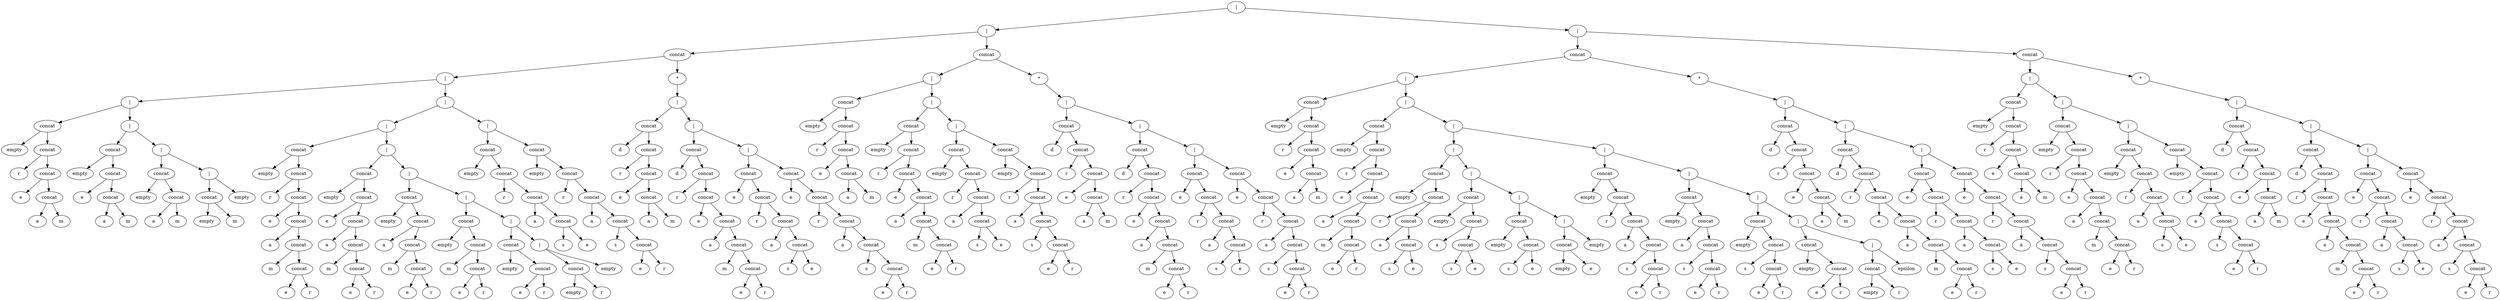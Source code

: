 digraph G {
  mddmldxuiyqvgpmrsvdsdtsjogcqhm [label="|"];
  mddmldxuiyqvgpmrsvdsdtsjogcqhm -> atyyyimfqxroluespitcrrfdrktfzi;
  atyyyimfqxroluespitcrrfdrktfzi [label="|"];
  atyyyimfqxroluespitcrrfdrktfzi -> wisvtonzweejerwvjxryrqodeflvnc;
  wisvtonzweejerwvjxryrqodeflvnc [label="concat"];
  wisvtonzweejerwvjxryrqodeflvnc -> hqfoutqlmgnrpqyfjcbgidzxizmmzj;
  hqfoutqlmgnrpqyfjcbgidzxizmmzj [label="|"];
  hqfoutqlmgnrpqyfjcbgidzxizmmzj -> cihowjwnkpenfcakjioyeoretigofn;
  cihowjwnkpenfcakjioyeoretigofn [label="|"];
  cihowjwnkpenfcakjioyeoretigofn -> uxrqrcwbwbvpvvsehbxkmhqprizvsk;
  uxrqrcwbwbvpvvsehbxkmhqprizvsk [label="concat"];
  uxrqrcwbwbvpvvsehbxkmhqprizvsk -> wmzdengyuobrxbvajdobjknfkafwni;
  wmzdengyuobrxbvajdobjknfkafwni [label="empty"];
  uxrqrcwbwbvpvvsehbxkmhqprizvsk -> zpwqeqvhlwofzvrknadjbrmbpvlxbc;
  zpwqeqvhlwofzvrknadjbrmbpvlxbc [label="concat"];
  zpwqeqvhlwofzvrknadjbrmbpvlxbc -> nvibsgouciekvzjuhpqvdhwgukodbw;
  nvibsgouciekvzjuhpqvdhwgukodbw [label="r"];
  zpwqeqvhlwofzvrknadjbrmbpvlxbc -> wyrkmappuqoefcdxitbzqdexvatdpj;
  wyrkmappuqoefcdxitbzqdexvatdpj [label="concat"];
  wyrkmappuqoefcdxitbzqdexvatdpj -> dvozxihkninuhoqvqlubjhybmmksez;
  dvozxihkninuhoqvqlubjhybmmksez [label="e"];
  wyrkmappuqoefcdxitbzqdexvatdpj -> lfigktksavzoiaoilqpgfnekozzamm;
  lfigktksavzoiaoilqpgfnekozzamm [label="concat"];
  lfigktksavzoiaoilqpgfnekozzamm -> cjvwuybmuobltzeuniqqgdjehovmnx;
  cjvwuybmuobltzeuniqqgdjehovmnx [label="a"];
  lfigktksavzoiaoilqpgfnekozzamm -> bvykbrairejbjqifqrhartypupoxbc;
  bvykbrairejbjqifqrhartypupoxbc [label="m"];
  cihowjwnkpenfcakjioyeoretigofn -> splfttjawcvgvhzbbxcmpuwiaydkvp;
  splfttjawcvgvhzbbxcmpuwiaydkvp [label="|"];
  splfttjawcvgvhzbbxcmpuwiaydkvp -> jzgdqgeiqvwdjtojsgtvxcrwvarztn;
  jzgdqgeiqvwdjtojsgtvxcrwvarztn [label="concat"];
  jzgdqgeiqvwdjtojsgtvxcrwvarztn -> bhrtnyejudzhgsoeyoxprdqihadfet;
  bhrtnyejudzhgsoeyoxprdqihadfet [label="empty"];
  jzgdqgeiqvwdjtojsgtvxcrwvarztn -> paueybhyxjmblshxladghuqayzylvo;
  paueybhyxjmblshxladghuqayzylvo [label="concat"];
  paueybhyxjmblshxladghuqayzylvo -> uglvkrqbhytzlxvrapfvfzjynarrih;
  uglvkrqbhytzlxvrapfvfzjynarrih [label="e"];
  paueybhyxjmblshxladghuqayzylvo -> ibeojxdxhywpolznsnonkvonrvfmwh;
  ibeojxdxhywpolznsnonkvonrvfmwh [label="concat"];
  ibeojxdxhywpolznsnonkvonrvfmwh -> tfmmwghjdydmxduyjutvehhslztzix;
  tfmmwghjdydmxduyjutvehhslztzix [label="a"];
  ibeojxdxhywpolznsnonkvonrvfmwh -> woqfybxvwwmialahworsmjtiuodnqv;
  woqfybxvwwmialahworsmjtiuodnqv [label="m"];
  splfttjawcvgvhzbbxcmpuwiaydkvp -> gzviytkulhqedpzkhptohmjzazksue;
  gzviytkulhqedpzkhptohmjzazksue [label="|"];
  gzviytkulhqedpzkhptohmjzazksue -> fcvouksimidbxrilmfodafhoitrpil;
  fcvouksimidbxrilmfodafhoitrpil [label="concat"];
  fcvouksimidbxrilmfodafhoitrpil -> crpyethbkzcyrylxzmbmxxountjujk;
  crpyethbkzcyrylxzmbmxxountjujk [label="empty"];
  fcvouksimidbxrilmfodafhoitrpil -> lkzohcllsxrxflduvyihnslelnbixj;
  lkzohcllsxrxflduvyihnslelnbixj [label="concat"];
  lkzohcllsxrxflduvyihnslelnbixj -> cbbluskgddilinqeuiprdetcwydoqf;
  cbbluskgddilinqeuiprdetcwydoqf [label="a"];
  lkzohcllsxrxflduvyihnslelnbixj -> agxycxhsaxbixodrfilwuxeynslcfk;
  agxycxhsaxbixodrfilwuxeynslcfk [label="m"];
  gzviytkulhqedpzkhptohmjzazksue -> sswxvpddgrfgqjlkcvedsilzoroxix;
  sswxvpddgrfgqjlkcvedsilzoroxix [label="|"];
  sswxvpddgrfgqjlkcvedsilzoroxix -> fhnvroepbsoheedrrvvwporlyssgyy;
  fhnvroepbsoheedrrvvwporlyssgyy [label="concat"];
  fhnvroepbsoheedrrvvwporlyssgyy -> lbkzzyvgahjuyijatlltuiwukpyvaj;
  lbkzzyvgahjuyijatlltuiwukpyvaj [label="empty"];
  fhnvroepbsoheedrrvvwporlyssgyy -> zrvaulcwdaqawfzmycmeclwbiyjmdj;
  zrvaulcwdaqawfzmycmeclwbiyjmdj [label="m"];
  sswxvpddgrfgqjlkcvedsilzoroxix -> frqscjdeafwfcdhseujwfbrrpuydxf;
  frqscjdeafwfcdhseujwfbrrpuydxf [label="empty"];
  hqfoutqlmgnrpqyfjcbgidzxizmmzj -> khflnkcjttyomwdpoodktgkiglmluu;
  khflnkcjttyomwdpoodktgkiglmluu [label="|"];
  khflnkcjttyomwdpoodktgkiglmluu -> tblssgzsjueidnudzqamyecxabjyri;
  tblssgzsjueidnudzqamyecxabjyri [label="|"];
  tblssgzsjueidnudzqamyecxabjyri -> opqqltgrfbfhggymxskflscuwsdnfv;
  opqqltgrfbfhggymxskflscuwsdnfv [label="concat"];
  opqqltgrfbfhggymxskflscuwsdnfv -> enviiefrgpboyvseuxaiovtvnhtqkw;
  enviiefrgpboyvseuxaiovtvnhtqkw [label="empty"];
  opqqltgrfbfhggymxskflscuwsdnfv -> nheuosgqczxfdaxfvndqflroushcfk;
  nheuosgqczxfdaxfvndqflroushcfk [label="concat"];
  nheuosgqczxfdaxfvndqflroushcfk -> dnmhveqgdnyuytjssjqodaycrjhnlv;
  dnmhveqgdnyuytjssjqodaycrjhnlv [label="r"];
  nheuosgqczxfdaxfvndqflroushcfk -> tlvapovpyubintyivbbpxfngdyjjoy;
  tlvapovpyubintyivbbpxfngdyjjoy [label="concat"];
  tlvapovpyubintyivbbpxfngdyjjoy -> xktpvsbjikfbzsfkjbwylmfnafbbhk;
  xktpvsbjikfbzsfkjbwylmfnafbbhk [label="e"];
  tlvapovpyubintyivbbpxfngdyjjoy -> bjwabwcrjcykensyswheecefktcexq;
  bjwabwcrjcykensyswheecefktcexq [label="concat"];
  bjwabwcrjcykensyswheecefktcexq -> geyrtzwbzjyecpycwvcuknmqtypggp;
  geyrtzwbzjyecpycwvcuknmqtypggp [label="a"];
  bjwabwcrjcykensyswheecefktcexq -> leeygdkkmsvjznfvtzzmadrhujbucf;
  leeygdkkmsvjznfvtzzmadrhujbucf [label="concat"];
  leeygdkkmsvjznfvtzzmadrhujbucf -> yhdovhhvbbwcffpixyqpgxowhszwrb;
  yhdovhhvbbwcffpixyqpgxowhszwrb [label="m"];
  leeygdkkmsvjznfvtzzmadrhujbucf -> uwhxuhctlipxalmzbspnlfvdxozuva;
  uwhxuhctlipxalmzbspnlfvdxozuva [label="concat"];
  uwhxuhctlipxalmzbspnlfvdxozuva -> dpecyzmlufkdzmzprxoojhxsywebtj;
  dpecyzmlufkdzmzprxoojhxsywebtj [label="e"];
  uwhxuhctlipxalmzbspnlfvdxozuva -> lsanjvjbyhhgvxpafllaweezqgahkt;
  lsanjvjbyhhgvxpafllaweezqgahkt [label="r"];
  tblssgzsjueidnudzqamyecxabjyri -> xkfxosvfixkhttjpxpjszwlfomoonv;
  xkfxosvfixkhttjpxpjszwlfomoonv [label="|"];
  xkfxosvfixkhttjpxpjszwlfomoonv -> sqqmfbzxkzfwqxqeqtlauwvnovfiel;
  sqqmfbzxkzfwqxqeqtlauwvnovfiel [label="concat"];
  sqqmfbzxkzfwqxqeqtlauwvnovfiel -> debvhhslqicmynvyziricyesixkckc;
  debvhhslqicmynvyziricyesixkckc [label="empty"];
  sqqmfbzxkzfwqxqeqtlauwvnovfiel -> ofyrpbhabwuhftqcgtovgpgwptnxrj;
  ofyrpbhabwuhftqcgtovgpgwptnxrj [label="concat"];
  ofyrpbhabwuhftqcgtovgpgwptnxrj -> hslxyngfdguhgahugimvuegyjsrxvk;
  hslxyngfdguhgahugimvuegyjsrxvk [label="e"];
  ofyrpbhabwuhftqcgtovgpgwptnxrj -> pieqhatksamkowbsxgwmyxchsjqgsc;
  pieqhatksamkowbsxgwmyxchsjqgsc [label="concat"];
  pieqhatksamkowbsxgwmyxchsjqgsc -> ktggexipkfxtlwrrxrhdvbxctxwlsk;
  ktggexipkfxtlwrrxrhdvbxctxwlsk [label="a"];
  pieqhatksamkowbsxgwmyxchsjqgsc -> ftqtvbwweyqlmmgcuqhqavefqsymef;
  ftqtvbwweyqlmmgcuqhqavefqsymef [label="concat"];
  ftqtvbwweyqlmmgcuqhqavefqsymef -> hsksknyjoeumlwbwzkihlwcctamnin;
  hsksknyjoeumlwbwzkihlwcctamnin [label="m"];
  ftqtvbwweyqlmmgcuqhqavefqsymef -> qhyeyznsfftqxarzomckijvvgyejch;
  qhyeyznsfftqxarzomckijvvgyejch [label="concat"];
  qhyeyznsfftqxarzomckijvvgyejch -> sxnnlelhjjxyhtyljlsojokjlkiglw;
  sxnnlelhjjxyhtyljlsojokjlkiglw [label="e"];
  qhyeyznsfftqxarzomckijvvgyejch -> sxnqynzxttydmomdccbgxfpuiuqbfi;
  sxnqynzxttydmomdccbgxfpuiuqbfi [label="r"];
  xkfxosvfixkhttjpxpjszwlfomoonv -> xheocinpqfowidtdqwhvclxpyjkcpx;
  xheocinpqfowidtdqwhvclxpyjkcpx [label="|"];
  xheocinpqfowidtdqwhvclxpyjkcpx -> lxbjegzvktigzpmogmjkjogejmrwgf;
  lxbjegzvktigzpmogmjkjogejmrwgf [label="concat"];
  lxbjegzvktigzpmogmjkjogejmrwgf -> goefnapxvuvrwlxgkhcrqcgesodwhm;
  goefnapxvuvrwlxgkhcrqcgesodwhm [label="empty"];
  lxbjegzvktigzpmogmjkjogejmrwgf -> vrlluggxgqhvfpzugwhysefhfiejfu;
  vrlluggxgqhvfpzugwhysefhfiejfu [label="concat"];
  vrlluggxgqhvfpzugwhysefhfiejfu -> szvgbauogtjccoyesetcyxsdtqixrp;
  szvgbauogtjccoyesetcyxsdtqixrp [label="a"];
  vrlluggxgqhvfpzugwhysefhfiejfu -> awfwyncreodauzoyznniijtarfzkwm;
  awfwyncreodauzoyznniijtarfzkwm [label="concat"];
  awfwyncreodauzoyznniijtarfzkwm -> zusgccdoadctvhvzqgfrjwsfvcocly;
  zusgccdoadctvhvzqgfrjwsfvcocly [label="m"];
  awfwyncreodauzoyznniijtarfzkwm -> zagkgxtnfwxguicoozzvmstrvvfphv;
  zagkgxtnfwxguicoozzvmstrvvfphv [label="concat"];
  zagkgxtnfwxguicoozzvmstrvvfphv -> dzbfowwputwngmlgqjjwihhvzikuka;
  dzbfowwputwngmlgqjjwihhvzikuka [label="e"];
  zagkgxtnfwxguicoozzvmstrvvfphv -> kmfkeqlfynmdxezfrynnpqmlfkdhpq;
  kmfkeqlfynmdxezfrynnpqmlfkdhpq [label="r"];
  xheocinpqfowidtdqwhvclxpyjkcpx -> ddiigcmytnaplnegvuhxaullxvbzfl;
  ddiigcmytnaplnegvuhxaullxvbzfl [label="|"];
  ddiigcmytnaplnegvuhxaullxvbzfl -> tudyndrfnrwstvmndwojretcgcqtwd;
  tudyndrfnrwstvmndwojretcgcqtwd [label="concat"];
  tudyndrfnrwstvmndwojretcgcqtwd -> ugihkzprtpqvuyruqzferofbgtgpkf;
  ugihkzprtpqvuyruqzferofbgtgpkf [label="empty"];
  tudyndrfnrwstvmndwojretcgcqtwd -> umsqqefbddiroywjbgjmqoliuoxyio;
  umsqqefbddiroywjbgjmqoliuoxyio [label="concat"];
  umsqqefbddiroywjbgjmqoliuoxyio -> hypofadkuzeuwuekyjlszszzdxxwus;
  hypofadkuzeuwuekyjlszszzdxxwus [label="m"];
  umsqqefbddiroywjbgjmqoliuoxyio -> jomgzasecjmnatrgdgkysevfluakna;
  jomgzasecjmnatrgdgkysevfluakna [label="concat"];
  jomgzasecjmnatrgdgkysevfluakna -> lomuprosompaqmugpzdrqobnzdrlam;
  lomuprosompaqmugpzdrqobnzdrlam [label="e"];
  jomgzasecjmnatrgdgkysevfluakna -> bbmbwelhwxyhqxasauzoejdbvsyldb;
  bbmbwelhwxyhqxasauzoejdbvsyldb [label="r"];
  ddiigcmytnaplnegvuhxaullxvbzfl -> winlzayhvdjlwrwurnfycjzpffyxht;
  winlzayhvdjlwrwurnfycjzpffyxht [label="|"];
  winlzayhvdjlwrwurnfycjzpffyxht -> gmlwkrgkgvfmejsjgbufyweemkvvtb;
  gmlwkrgkgvfmejsjgbufyweemkvvtb [label="concat"];
  gmlwkrgkgvfmejsjgbufyweemkvvtb -> iodsazkouzllaevbkowiyakbbmlrbd;
  iodsazkouzllaevbkowiyakbbmlrbd [label="empty"];
  gmlwkrgkgvfmejsjgbufyweemkvvtb -> gjoxezynmihowlskpupsjohxmmjcpu;
  gjoxezynmihowlskpupsjohxmmjcpu [label="concat"];
  gjoxezynmihowlskpupsjohxmmjcpu -> klbbrfkgbawlmhlsndbenyhlremfvt;
  klbbrfkgbawlmhlsndbenyhlremfvt [label="e"];
  gjoxezynmihowlskpupsjohxmmjcpu -> wusqkuneqqfbprqhqfchenkphhafjx;
  wusqkuneqqfbprqhqfchenkphhafjx [label="r"];
  winlzayhvdjlwrwurnfycjzpffyxht -> ihokcysdyksqdhvcexiasyyniwucip;
  ihokcysdyksqdhvcexiasyyniwucip [label="|"];
  ihokcysdyksqdhvcexiasyyniwucip -> czwskjspwqlioluhccylcrypexbbiz;
  czwskjspwqlioluhccylcrypexbbiz [label="concat"];
  czwskjspwqlioluhccylcrypexbbiz -> dddnljmohppxtwgvtgxqftldiaiauj;
  dddnljmohppxtwgvtgxqftldiaiauj [label="empty"];
  czwskjspwqlioluhccylcrypexbbiz -> kqsdiyqpaubjcxrpatpvgtmzehzfjg;
  kqsdiyqpaubjcxrpatpvgtmzehzfjg [label="r"];
  ihokcysdyksqdhvcexiasyyniwucip -> bcpveyfgjifzjpholekukydkrqgdta;
  bcpveyfgjifzjpholekukydkrqgdta [label="empty"];
  khflnkcjttyomwdpoodktgkiglmluu -> fqezxshucatibjflillfexkeekqsox;
  fqezxshucatibjflillfexkeekqsox [label="|"];
  fqezxshucatibjflillfexkeekqsox -> exzihtbsywahsycqcokukbmgwtjntv;
  exzihtbsywahsycqcokukbmgwtjntv [label="concat"];
  exzihtbsywahsycqcokukbmgwtjntv -> jnalwvajuazjfeqrfevaspvilvpodn;
  jnalwvajuazjfeqrfevaspvilvpodn [label="empty"];
  exzihtbsywahsycqcokukbmgwtjntv -> zyunnvziqoojbpfnrvbexvflmgojwz;
  zyunnvziqoojbpfnrvbexvflmgojwz [label="concat"];
  zyunnvziqoojbpfnrvbexvflmgojwz -> pfuboocwyuzkouowhwhpwlrwyqsrmd;
  pfuboocwyuzkouowhwhpwlrwyqsrmd [label="r"];
  zyunnvziqoojbpfnrvbexvflmgojwz -> fuczkyzgqeuaclxpklgsqcfxmwzgss;
  fuczkyzgqeuaclxpklgsqcfxmwzgss [label="concat"];
  fuczkyzgqeuaclxpklgsqcfxmwzgss -> uqjmzqbzpafojovqudvuuwhcxwadqx;
  uqjmzqbzpafojovqudvuuwhcxwadqx [label="a"];
  fuczkyzgqeuaclxpklgsqcfxmwzgss -> wgaqsmybmmyxvotmfpsylewupabsub;
  wgaqsmybmmyxvotmfpsylewupabsub [label="concat"];
  wgaqsmybmmyxvotmfpsylewupabsub -> uknsggdmfikxxirzddpepjqounstrj;
  uknsggdmfikxxirzddpepjqounstrj [label="s"];
  wgaqsmybmmyxvotmfpsylewupabsub -> tbbmrzfcghrneabnawonjxhbuwiixz;
  tbbmrzfcghrneabnawonjxhbuwiixz [label="e"];
  fqezxshucatibjflillfexkeekqsox -> ztqpwxqravfqxibwdzpghvqaxqqvec;
  ztqpwxqravfqxibwdzpghvqaxqqvec [label="concat"];
  ztqpwxqravfqxibwdzpghvqaxqqvec -> lpegisfkgckhgzhwkhajecfbqolwao;
  lpegisfkgckhgzhwkhajecfbqolwao [label="empty"];
  ztqpwxqravfqxibwdzpghvqaxqqvec -> tewlqxqwsfwkssovtxcxjefeusjpob;
  tewlqxqwsfwkssovtxcxjefeusjpob [label="concat"];
  tewlqxqwsfwkssovtxcxjefeusjpob -> sgadjotolwbnpgupsjzsijryuxsgbh;
  sgadjotolwbnpgupsjzsijryuxsgbh [label="r"];
  tewlqxqwsfwkssovtxcxjefeusjpob -> kskkjybuxbbppgzvxvctwmslakkuou;
  kskkjybuxbbppgzvxvctwmslakkuou [label="concat"];
  kskkjybuxbbppgzvxvctwmslakkuou -> qiogszzmzbpkfwiipitaqpovlaaqip;
  qiogszzmzbpkfwiipitaqpovlaaqip [label="a"];
  kskkjybuxbbppgzvxvctwmslakkuou -> asjocpvlamhditnxezedtdevtbqngn;
  asjocpvlamhditnxezedtdevtbqngn [label="concat"];
  asjocpvlamhditnxezedtdevtbqngn -> gkoriidwimasibpdppbfdbygiguslu;
  gkoriidwimasibpdppbfdbygiguslu [label="s"];
  asjocpvlamhditnxezedtdevtbqngn -> jxbupxfpsdkknrygxhbvirzudhzxez;
  jxbupxfpsdkknrygxhbvirzudhzxez [label="concat"];
  jxbupxfpsdkknrygxhbvirzudhzxez -> pvehgonwgfqztydalrdkpzreyfhymc;
  pvehgonwgfqztydalrdkpzreyfhymc [label="e"];
  jxbupxfpsdkknrygxhbvirzudhzxez -> fpgnaojfbvnjewnivlwfxcnqoheqou;
  fpgnaojfbvnjewnivlwfxcnqoheqou [label="r"];
  wisvtonzweejerwvjxryrqodeflvnc -> giuhoyexruwolphsyumeohjyzusppq;
  giuhoyexruwolphsyumeohjyzusppq [label="*"];
  giuhoyexruwolphsyumeohjyzusppq -> bjbqixvmovrkqtmrewicqgruepnctw;
  bjbqixvmovrkqtmrewicqgruepnctw [label="|"];
  bjbqixvmovrkqtmrewicqgruepnctw -> znnabtkgkztzrxthyvugefutbqegox;
  znnabtkgkztzrxthyvugefutbqegox [label="concat"];
  znnabtkgkztzrxthyvugefutbqegox -> edpjyibqhsbnyqnelmtswkvyjvjgoq;
  edpjyibqhsbnyqnelmtswkvyjvjgoq [label="d"];
  znnabtkgkztzrxthyvugefutbqegox -> wptvaipvlmononhqzkbzddbfvbeohe;
  wptvaipvlmononhqzkbzddbfvbeohe [label="concat"];
  wptvaipvlmononhqzkbzddbfvbeohe -> wvygvbvqqtezkitphvrsblpfymmlbu;
  wvygvbvqqtezkitphvrsblpfymmlbu [label="r"];
  wptvaipvlmononhqzkbzddbfvbeohe -> ldmwvqshtjtiijhfnsdqwrvaapxgla;
  ldmwvqshtjtiijhfnsdqwrvaapxgla [label="concat"];
  ldmwvqshtjtiijhfnsdqwrvaapxgla -> utmhmajtvnimpbeboxsfvyamqdwtta;
  utmhmajtvnimpbeboxsfvyamqdwtta [label="e"];
  ldmwvqshtjtiijhfnsdqwrvaapxgla -> pppliauxwctfrkovuqshazmzuaquej;
  pppliauxwctfrkovuqshazmzuaquej [label="concat"];
  pppliauxwctfrkovuqshazmzuaquej -> uuxxqnrfifmcrjbixgvzjusqzxmrup;
  uuxxqnrfifmcrjbixgvzjusqzxmrup [label="a"];
  pppliauxwctfrkovuqshazmzuaquej -> mpntzyeudfyakudxqwddmpejkyfvcw;
  mpntzyeudfyakudxqwddmpejkyfvcw [label="m"];
  bjbqixvmovrkqtmrewicqgruepnctw -> hgzdjsvgswmxpnukbusjtkholkxpyr;
  hgzdjsvgswmxpnukbusjtkholkxpyr [label="|"];
  hgzdjsvgswmxpnukbusjtkholkxpyr -> gciiaklnpwmspxmiyqcvxoaivnhfga;
  gciiaklnpwmspxmiyqcvxoaivnhfga [label="concat"];
  gciiaklnpwmspxmiyqcvxoaivnhfga -> qdystmdodniwaeynnkijduzkkqimsl;
  qdystmdodniwaeynnkijduzkkqimsl [label="d"];
  gciiaklnpwmspxmiyqcvxoaivnhfga -> pquzmuqvwpfpcigqakupaacenpynte;
  pquzmuqvwpfpcigqakupaacenpynte [label="concat"];
  pquzmuqvwpfpcigqakupaacenpynte -> hlybpkmplkwwgcjjrtihnjcofhmpqh;
  hlybpkmplkwwgcjjrtihnjcofhmpqh [label="r"];
  pquzmuqvwpfpcigqakupaacenpynte -> twihoaypylptutrsgnjiqzwagomizr;
  twihoaypylptutrsgnjiqzwagomizr [label="concat"];
  twihoaypylptutrsgnjiqzwagomizr -> ngnaaiouqnwoplwctiashgbbvdsmnj;
  ngnaaiouqnwoplwctiashgbbvdsmnj [label="e"];
  twihoaypylptutrsgnjiqzwagomizr -> ohocmmbjfvtffhsgiazndaidennzxi;
  ohocmmbjfvtffhsgiazndaidennzxi [label="concat"];
  ohocmmbjfvtffhsgiazndaidennzxi -> klqfptrcwimxygpyraqgzwkzojzkyh;
  klqfptrcwimxygpyraqgzwkzojzkyh [label="a"];
  ohocmmbjfvtffhsgiazndaidennzxi -> iftcfrqewbszudzutrkdgohvxkylzz;
  iftcfrqewbszudzutrkdgohvxkylzz [label="concat"];
  iftcfrqewbszudzutrkdgohvxkylzz -> lhewaydjdbfslopokvomhhhammrxqq;
  lhewaydjdbfslopokvomhhhammrxqq [label="m"];
  iftcfrqewbszudzutrkdgohvxkylzz -> uiazgarzhcnwxfwoxzhswvysiqczmm;
  uiazgarzhcnwxfwoxzhswvysiqczmm [label="concat"];
  uiazgarzhcnwxfwoxzhswvysiqczmm -> roljhgsgitndbcwvkaxrpzgtbmlleo;
  roljhgsgitndbcwvkaxrpzgtbmlleo [label="e"];
  uiazgarzhcnwxfwoxzhswvysiqczmm -> qsvatgvpvclwurcmmrxvizqiibzvpx;
  qsvatgvpvclwurcmmrxvizqiibzvpx [label="r"];
  hgzdjsvgswmxpnukbusjtkholkxpyr -> ohkfszcgenfmcbvkzfjxkyvhdpafal;
  ohkfszcgenfmcbvkzfjxkyvhdpafal [label="|"];
  ohkfszcgenfmcbvkzfjxkyvhdpafal -> zhdntfzyiwgosiaqvauavuibdugaef;
  zhdntfzyiwgosiaqvauavuibdugaef [label="concat"];
  zhdntfzyiwgosiaqvauavuibdugaef -> uonhdxoidmvnsyqgcajireelkonjhj;
  uonhdxoidmvnsyqgcajireelkonjhj [label="e"];
  zhdntfzyiwgosiaqvauavuibdugaef -> bzvxxvbtyeadogqxycawgkiyryfcee;
  bzvxxvbtyeadogqxycawgkiyryfcee [label="concat"];
  bzvxxvbtyeadogqxycawgkiyryfcee -> ukvjoubryaznmibisdczxkahairuup;
  ukvjoubryaznmibisdczxkahairuup [label="r"];
  bzvxxvbtyeadogqxycawgkiyryfcee -> yroegkwwisiyxfledhmowyuvxofpux;
  yroegkwwisiyxfledhmowyuvxofpux [label="concat"];
  yroegkwwisiyxfledhmowyuvxofpux -> gsqjicsrhrogqueaecgooxojizcgxs;
  gsqjicsrhrogqueaecgooxojizcgxs [label="a"];
  yroegkwwisiyxfledhmowyuvxofpux -> awwjhqtbfwgyxxwvqhiojqtkpsnamw;
  awwjhqtbfwgyxxwvqhiojqtkpsnamw [label="concat"];
  awwjhqtbfwgyxxwvqhiojqtkpsnamw -> xoxejboeetsuxrwlvemyveezahtlgu;
  xoxejboeetsuxrwlvemyveezahtlgu [label="s"];
  awwjhqtbfwgyxxwvqhiojqtkpsnamw -> uxpthkesxollqevjpldptrntrktdpt;
  uxpthkesxollqevjpldptrntrktdpt [label="e"];
  ohkfszcgenfmcbvkzfjxkyvhdpafal -> arynypfhcpxpxhkeohxnwspfbfpkqu;
  arynypfhcpxpxhkeohxnwspfbfpkqu [label="concat"];
  arynypfhcpxpxhkeohxnwspfbfpkqu -> bstkywvcdafmgmzneiloymxoywdlqh;
  bstkywvcdafmgmzneiloymxoywdlqh [label="e"];
  arynypfhcpxpxhkeohxnwspfbfpkqu -> mtzwsylxwjqeqwfrzahsrtuwoiiffn;
  mtzwsylxwjqeqwfrzahsrtuwoiiffn [label="concat"];
  mtzwsylxwjqeqwfrzahsrtuwoiiffn -> dvuawvvtodeydzxuwttbhkvwxwfyvk;
  dvuawvvtodeydzxuwttbhkvwxwfyvk [label="r"];
  mtzwsylxwjqeqwfrzahsrtuwoiiffn -> ukdlsensxeiodlkuprvuabbuznouoh;
  ukdlsensxeiodlkuprvuabbuznouoh [label="concat"];
  ukdlsensxeiodlkuprvuabbuznouoh -> abxjbnfdwcvvjvplhosvdmcbkyuijj;
  abxjbnfdwcvvjvplhosvdmcbkyuijj [label="a"];
  ukdlsensxeiodlkuprvuabbuznouoh -> zpflveguictnnlycuvxuhucggzrkjo;
  zpflveguictnnlycuvxuhucggzrkjo [label="concat"];
  zpflveguictnnlycuvxuhucggzrkjo -> dxvojkuekzzonrmoeekxbvlvwbhkuj;
  dxvojkuekzzonrmoeekxbvlvwbhkuj [label="s"];
  zpflveguictnnlycuvxuhucggzrkjo -> hfnamyflxkksyhspvikutlwaddhfha;
  hfnamyflxkksyhspvikutlwaddhfha [label="concat"];
  hfnamyflxkksyhspvikutlwaddhfha -> gkjajzxwjipoxqnaerekeydhllssdc;
  gkjajzxwjipoxqnaerekeydhllssdc [label="e"];
  hfnamyflxkksyhspvikutlwaddhfha -> udfxtipnyieudxiuzfubygjduxmjvg;
  udfxtipnyieudxiuzfubygjduxmjvg [label="r"];
  atyyyimfqxroluespitcrrfdrktfzi -> eivphrwvldpprlmdwxwxubveyqmtis;
  eivphrwvldpprlmdwxwxubveyqmtis [label="concat"];
  eivphrwvldpprlmdwxwxubveyqmtis -> trwdmuekvjjlixpfluzazwcdvkctbi;
  trwdmuekvjjlixpfluzazwcdvkctbi [label="|"];
  trwdmuekvjjlixpfluzazwcdvkctbi -> uzxaqngkckncsvxlfuyqhmbkmyuihy;
  uzxaqngkckncsvxlfuyqhmbkmyuihy [label="concat"];
  uzxaqngkckncsvxlfuyqhmbkmyuihy -> qjwjopbtjcksehjkracpxmdvgffhpl;
  qjwjopbtjcksehjkracpxmdvgffhpl [label="empty"];
  uzxaqngkckncsvxlfuyqhmbkmyuihy -> tljafmzfrriolafjghipyfajedszkk;
  tljafmzfrriolafjghipyfajedszkk [label="concat"];
  tljafmzfrriolafjghipyfajedszkk -> beiwsocrrpzsewdsceidhgvsflkftb;
  beiwsocrrpzsewdsceidhgvsflkftb [label="r"];
  tljafmzfrriolafjghipyfajedszkk -> quaxhdvunviaztqnhqtumfkotgghvs;
  quaxhdvunviaztqnhqtumfkotgghvs [label="concat"];
  quaxhdvunviaztqnhqtumfkotgghvs -> lzxvdlqpgnzthlpohkunnyapzwbwbm;
  lzxvdlqpgnzthlpohkunnyapzwbwbm [label="e"];
  quaxhdvunviaztqnhqtumfkotgghvs -> wbukqyerpiwkwhenhcvblpgjtujvtf;
  wbukqyerpiwkwhenhcvblpgjtujvtf [label="concat"];
  wbukqyerpiwkwhenhcvblpgjtujvtf -> sohtljroibwlyhzvfkodosblkhqfou;
  sohtljroibwlyhzvfkodosblkhqfou [label="a"];
  wbukqyerpiwkwhenhcvblpgjtujvtf -> wxjcgvlagggtqdlrqgelqedscfvkaf;
  wxjcgvlagggtqdlrqgelqedscfvkaf [label="m"];
  trwdmuekvjjlixpfluzazwcdvkctbi -> qzmtwzbpqvqifgbtzkkhrnfytrhbcm;
  qzmtwzbpqvqifgbtzkkhrnfytrhbcm [label="|"];
  qzmtwzbpqvqifgbtzkkhrnfytrhbcm -> udhljfncigsnpvdtzdpbkfwpdfwktj;
  udhljfncigsnpvdtzdpbkfwpdfwktj [label="concat"];
  udhljfncigsnpvdtzdpbkfwpdfwktj -> djqvuyeuxsdcfyrkgtkbjqkyhzworl;
  djqvuyeuxsdcfyrkgtkbjqkyhzworl [label="empty"];
  udhljfncigsnpvdtzdpbkfwpdfwktj -> oxhqeakenrtkuytzddiepmphatlgoa;
  oxhqeakenrtkuytzddiepmphatlgoa [label="concat"];
  oxhqeakenrtkuytzddiepmphatlgoa -> rplabovqilqjdpqxfxkdexpyfckefe;
  rplabovqilqjdpqxfxkdexpyfckefe [label="r"];
  oxhqeakenrtkuytzddiepmphatlgoa -> wedazhwzugmozqfekqzpgttvloebyl;
  wedazhwzugmozqfekqzpgttvloebyl [label="concat"];
  wedazhwzugmozqfekqzpgttvloebyl -> plwdraavbllhyzbqnmkanporciywet;
  plwdraavbllhyzbqnmkanporciywet [label="e"];
  wedazhwzugmozqfekqzpgttvloebyl -> mpckvoeswjhgknwsavnquyepuisgut;
  mpckvoeswjhgknwsavnquyepuisgut [label="concat"];
  mpckvoeswjhgknwsavnquyepuisgut -> xedlmoikaeshwshiiywrbjmkxojugq;
  xedlmoikaeshwshiiywrbjmkxojugq [label="a"];
  mpckvoeswjhgknwsavnquyepuisgut -> aktuovjvjvqinyohssgwmfnvnjuxiy;
  aktuovjvjvqinyohssgwmfnvnjuxiy [label="concat"];
  aktuovjvjvqinyohssgwmfnvnjuxiy -> obyntrlzthqjujuqqeyhxybobuljhh;
  obyntrlzthqjujuqqeyhxybobuljhh [label="m"];
  aktuovjvjvqinyohssgwmfnvnjuxiy -> odwifardpdgxribgnfyfwxewcuxetb;
  odwifardpdgxribgnfyfwxewcuxetb [label="concat"];
  odwifardpdgxribgnfyfwxewcuxetb -> unghebjjalxkeeqwjzimugujcaxeuc;
  unghebjjalxkeeqwjzimugujcaxeuc [label="e"];
  odwifardpdgxribgnfyfwxewcuxetb -> yuacwreombhxobaqufparvoxzikbtk;
  yuacwreombhxobaqufparvoxzikbtk [label="r"];
  qzmtwzbpqvqifgbtzkkhrnfytrhbcm -> iwmtqwrbbjxonjanoxnsicwfpvvdvy;
  iwmtqwrbbjxonjanoxnsicwfpvvdvy [label="|"];
  iwmtqwrbbjxonjanoxnsicwfpvvdvy -> hfolrikuqbneyvkjhwuvbtxwqykorp;
  hfolrikuqbneyvkjhwuvbtxwqykorp [label="concat"];
  hfolrikuqbneyvkjhwuvbtxwqykorp -> tuxvimjsekrlmayvyetvcwklurntqf;
  tuxvimjsekrlmayvyetvcwklurntqf [label="empty"];
  hfolrikuqbneyvkjhwuvbtxwqykorp -> vokvbnkvjkofspaptnsqaathpxjpmn;
  vokvbnkvjkofspaptnsqaathpxjpmn [label="concat"];
  vokvbnkvjkofspaptnsqaathpxjpmn -> fyhryvurmprprtjbfsjoysruqfaich;
  fyhryvurmprprtjbfsjoysruqfaich [label="r"];
  vokvbnkvjkofspaptnsqaathpxjpmn -> jgmfozblcdzztguuicsvgbzxpnfbzj;
  jgmfozblcdzztguuicsvgbzxpnfbzj [label="concat"];
  jgmfozblcdzztguuicsvgbzxpnfbzj -> sostdricwejanfjmanaioxehmjbqkz;
  sostdricwejanfjmanaioxehmjbqkz [label="a"];
  jgmfozblcdzztguuicsvgbzxpnfbzj -> ieurnwdybchwzvcclomssdjnarjdmv;
  ieurnwdybchwzvcclomssdjnarjdmv [label="concat"];
  ieurnwdybchwzvcclomssdjnarjdmv -> vcxufaiqcrmpzdzehaehakmnkzzqus;
  vcxufaiqcrmpzdzehaehakmnkzzqus [label="s"];
  ieurnwdybchwzvcclomssdjnarjdmv -> rjwadylyhvbajitkkmhhhjkrfxphup;
  rjwadylyhvbajitkkmhhhjkrfxphup [label="e"];
  iwmtqwrbbjxonjanoxnsicwfpvvdvy -> jwbppgimxoeboluiqczwuvaqgumwwd;
  jwbppgimxoeboluiqczwuvaqgumwwd [label="concat"];
  jwbppgimxoeboluiqczwuvaqgumwwd -> tbcbweyckfbxivqtdqhzmkiamxvxul;
  tbcbweyckfbxivqtdqhzmkiamxvxul [label="empty"];
  jwbppgimxoeboluiqczwuvaqgumwwd -> vmmejnjkgkdgqiqyujeyeohpyjpaop;
  vmmejnjkgkdgqiqyujeyeohpyjpaop [label="concat"];
  vmmejnjkgkdgqiqyujeyeohpyjpaop -> gynjnwkwsggrhmmwlozkwkpbbnrgfx;
  gynjnwkwsggrhmmwlozkwkpbbnrgfx [label="r"];
  vmmejnjkgkdgqiqyujeyeohpyjpaop -> atmdzumtvqcreyktipbkimqoaqvnen;
  atmdzumtvqcreyktipbkimqoaqvnen [label="concat"];
  atmdzumtvqcreyktipbkimqoaqvnen -> dttnfjxqyshifmnwsvxolqkclbjasp;
  dttnfjxqyshifmnwsvxolqkclbjasp [label="a"];
  atmdzumtvqcreyktipbkimqoaqvnen -> xsyfxgeljpkgwymilxqllouanbmmcs;
  xsyfxgeljpkgwymilxqllouanbmmcs [label="concat"];
  xsyfxgeljpkgwymilxqllouanbmmcs -> jkilulxhcrdpcuvcqhqjkzqmrwirap;
  jkilulxhcrdpcuvcqhqjkzqmrwirap [label="s"];
  xsyfxgeljpkgwymilxqllouanbmmcs -> phchxzxokhjamtjkguneyopqyyxxsq;
  phchxzxokhjamtjkguneyopqyyxxsq [label="concat"];
  phchxzxokhjamtjkguneyopqyyxxsq -> mrgzcdtfzceexowjikgkzttpnhgwdd;
  mrgzcdtfzceexowjikgkzttpnhgwdd [label="e"];
  phchxzxokhjamtjkguneyopqyyxxsq -> kbwyytutaprtgxqlbsuatdvsmwfgth;
  kbwyytutaprtgxqlbsuatdvsmwfgth [label="r"];
  eivphrwvldpprlmdwxwxubveyqmtis -> ffcgmpektahxoabusuityquqctqjmc;
  ffcgmpektahxoabusuityquqctqjmc [label="*"];
  ffcgmpektahxoabusuityquqctqjmc -> beyjwbvhydqneruwaxsrveaeqidroj;
  beyjwbvhydqneruwaxsrveaeqidroj [label="|"];
  beyjwbvhydqneruwaxsrveaeqidroj -> zdolvxmyrfuifxdhqfxxuezepaopkq;
  zdolvxmyrfuifxdhqfxxuezepaopkq [label="concat"];
  zdolvxmyrfuifxdhqfxxuezepaopkq -> cilosujthtdkjygfuhlisdlrzndfff;
  cilosujthtdkjygfuhlisdlrzndfff [label="d"];
  zdolvxmyrfuifxdhqfxxuezepaopkq -> lqqbxlymyyjpvrzcxhjbnagprnedty;
  lqqbxlymyyjpvrzcxhjbnagprnedty [label="concat"];
  lqqbxlymyyjpvrzcxhjbnagprnedty -> fvgxckeltsgewiendrbcpdepvmzrfz;
  fvgxckeltsgewiendrbcpdepvmzrfz [label="r"];
  lqqbxlymyyjpvrzcxhjbnagprnedty -> szdzcricspwbldebmuqagqlfxyfnry;
  szdzcricspwbldebmuqagqlfxyfnry [label="concat"];
  szdzcricspwbldebmuqagqlfxyfnry -> aqjdyhwxifsuftbuemhjpnkinfjzgm;
  aqjdyhwxifsuftbuemhjpnkinfjzgm [label="e"];
  szdzcricspwbldebmuqagqlfxyfnry -> vtomykapahucfgnvgllmexjdmnpief;
  vtomykapahucfgnvgllmexjdmnpief [label="concat"];
  vtomykapahucfgnvgllmexjdmnpief -> lyhdsapspmuspwbzkbiziojiiehwiv;
  lyhdsapspmuspwbzkbiziojiiehwiv [label="a"];
  vtomykapahucfgnvgllmexjdmnpief -> uzjtljnpbcbinqfnzlnbgrvrxhztjn;
  uzjtljnpbcbinqfnzlnbgrvrxhztjn [label="m"];
  beyjwbvhydqneruwaxsrveaeqidroj -> uuevwrefmfgibdjpynfcehoyrgvjwh;
  uuevwrefmfgibdjpynfcehoyrgvjwh [label="|"];
  uuevwrefmfgibdjpynfcehoyrgvjwh -> vixqyfoniajjalasfbxathisgusbxj;
  vixqyfoniajjalasfbxathisgusbxj [label="concat"];
  vixqyfoniajjalasfbxathisgusbxj -> qdikhjmkitywrvqeqcsfgsayinuwaz;
  qdikhjmkitywrvqeqcsfgsayinuwaz [label="d"];
  vixqyfoniajjalasfbxathisgusbxj -> tmzxtlklltgdmkcsqhpuzrcihzimtr;
  tmzxtlklltgdmkcsqhpuzrcihzimtr [label="concat"];
  tmzxtlklltgdmkcsqhpuzrcihzimtr -> eqyzqsrstrjceoxymamfmtzgpltuym;
  eqyzqsrstrjceoxymamfmtzgpltuym [label="r"];
  tmzxtlklltgdmkcsqhpuzrcihzimtr -> tfziudzilokmnrctluapielcfznamk;
  tfziudzilokmnrctluapielcfznamk [label="concat"];
  tfziudzilokmnrctluapielcfznamk -> uaicgmvcctrsvedqvaftpkvgsfkohg;
  uaicgmvcctrsvedqvaftpkvgsfkohg [label="e"];
  tfziudzilokmnrctluapielcfznamk -> jxfmfxbmhbmplsudtgrjwbrbfomgru;
  jxfmfxbmhbmplsudtgrjwbrbfomgru [label="concat"];
  jxfmfxbmhbmplsudtgrjwbrbfomgru -> lgojzxbpfqouirbpbrmdwgigknrval;
  lgojzxbpfqouirbpbrmdwgigknrval [label="a"];
  jxfmfxbmhbmplsudtgrjwbrbfomgru -> tzznwxcadkvymggnpxmcikskranavj;
  tzznwxcadkvymggnpxmcikskranavj [label="concat"];
  tzznwxcadkvymggnpxmcikskranavj -> xdwnrrqcaitiqjlwexntbdqwdplcdf;
  xdwnrrqcaitiqjlwexntbdqwdplcdf [label="m"];
  tzznwxcadkvymggnpxmcikskranavj -> czbvdwgyuhimlejqaezehttkhxxzse;
  czbvdwgyuhimlejqaezehttkhxxzse [label="concat"];
  czbvdwgyuhimlejqaezehttkhxxzse -> omctppcpbjyhkxdfbruxisdaxjcsfv;
  omctppcpbjyhkxdfbruxisdaxjcsfv [label="e"];
  czbvdwgyuhimlejqaezehttkhxxzse -> qrwasqayhwmvfcdhkrxrperpvfsrxt;
  qrwasqayhwmvfcdhkrxrperpvfsrxt [label="r"];
  uuevwrefmfgibdjpynfcehoyrgvjwh -> pjtystthuqavpemdwnyxbjqygjethl;
  pjtystthuqavpemdwnyxbjqygjethl [label="|"];
  pjtystthuqavpemdwnyxbjqygjethl -> hivpayayqojkrimwkliiddyfublrqn;
  hivpayayqojkrimwkliiddyfublrqn [label="concat"];
  hivpayayqojkrimwkliiddyfublrqn -> thjtricqrgwzbqdfnogbnrpoxmqojj;
  thjtricqrgwzbqdfnogbnrpoxmqojj [label="e"];
  hivpayayqojkrimwkliiddyfublrqn -> sychgzdvjoobfbvjzlwfdqbzarumca;
  sychgzdvjoobfbvjzlwfdqbzarumca [label="concat"];
  sychgzdvjoobfbvjzlwfdqbzarumca -> qjmifzbtbaznfzvumklfzikoikxcxh;
  qjmifzbtbaznfzvumklfzikoikxcxh [label="r"];
  sychgzdvjoobfbvjzlwfdqbzarumca -> vowhbbobcytvwplgxkuernolodcvuq;
  vowhbbobcytvwplgxkuernolodcvuq [label="concat"];
  vowhbbobcytvwplgxkuernolodcvuq -> huaqbxxhesqcprnwfkjyhzurjnkoqg;
  huaqbxxhesqcprnwfkjyhzurjnkoqg [label="a"];
  vowhbbobcytvwplgxkuernolodcvuq -> eonsoylcrqupvdxncmzatlsahguqhg;
  eonsoylcrqupvdxncmzatlsahguqhg [label="concat"];
  eonsoylcrqupvdxncmzatlsahguqhg -> jlllamhsepcebhckysnftypmtsazux;
  jlllamhsepcebhckysnftypmtsazux [label="s"];
  eonsoylcrqupvdxncmzatlsahguqhg -> apqyqypjcwuwbqndcwtcxvgaftzsgg;
  apqyqypjcwuwbqndcwtcxvgaftzsgg [label="e"];
  pjtystthuqavpemdwnyxbjqygjethl -> myqfgvgzrfxuazfzoeuzlnwdlhpkmw;
  myqfgvgzrfxuazfzoeuzlnwdlhpkmw [label="concat"];
  myqfgvgzrfxuazfzoeuzlnwdlhpkmw -> nqccltsngqwczzztrpbqoibhwoxsrv;
  nqccltsngqwczzztrpbqoibhwoxsrv [label="e"];
  myqfgvgzrfxuazfzoeuzlnwdlhpkmw -> jsmijzcpgmrxjhdycrzloedmhsrxns;
  jsmijzcpgmrxjhdycrzloedmhsrxns [label="concat"];
  jsmijzcpgmrxjhdycrzloedmhsrxns -> qglheaqzranjpfdmquzkquyqeqlhfk;
  qglheaqzranjpfdmquzkquyqeqlhfk [label="r"];
  jsmijzcpgmrxjhdycrzloedmhsrxns -> tjmmomlvovygkrvxdygownqchigkym;
  tjmmomlvovygkrvxdygownqchigkym [label="concat"];
  tjmmomlvovygkrvxdygownqchigkym -> fatzbbmmvtypdcngvfwywhochcoxrp;
  fatzbbmmvtypdcngvfwywhochcoxrp [label="a"];
  tjmmomlvovygkrvxdygownqchigkym -> mzwexkhawsokuqmapnpyfgpilqfqoz;
  mzwexkhawsokuqmapnpyfgpilqfqoz [label="concat"];
  mzwexkhawsokuqmapnpyfgpilqfqoz -> klwlnhbxykaorwtrqnabzxpgbkaezz;
  klwlnhbxykaorwtrqnabzxpgbkaezz [label="s"];
  mzwexkhawsokuqmapnpyfgpilqfqoz -> sitwxobzzmkgwztqwaygdysyyzgsue;
  sitwxobzzmkgwztqwaygdysyyzgsue [label="concat"];
  sitwxobzzmkgwztqwaygdysyyzgsue -> onuvguzcdryspwygflzjadmygtewhq;
  onuvguzcdryspwygflzjadmygtewhq [label="e"];
  sitwxobzzmkgwztqwaygdysyyzgsue -> pcfytssmsrjyrrzuspsnnuymbncrpk;
  pcfytssmsrjyrrzuspsnnuymbncrpk [label="r"];
  mddmldxuiyqvgpmrsvdsdtsjogcqhm -> ktdmcemtowxqdflrbapfelccxgoqqf;
  ktdmcemtowxqdflrbapfelccxgoqqf [label="|"];
  ktdmcemtowxqdflrbapfelccxgoqqf -> xwhqhqxposkxjsequsvmgofzptlqmd;
  xwhqhqxposkxjsequsvmgofzptlqmd [label="concat"];
  xwhqhqxposkxjsequsvmgofzptlqmd -> pncfbtqrnjnxihjcmdojioynwcshcl;
  pncfbtqrnjnxihjcmdojioynwcshcl [label="|"];
  pncfbtqrnjnxihjcmdojioynwcshcl -> diaggyarapnymfoyqdyyzzqfchlqfg;
  diaggyarapnymfoyqdyyzzqfchlqfg [label="concat"];
  diaggyarapnymfoyqdyyzzqfchlqfg -> jgrmqznwpnwwehfmbywgmmvngvdejr;
  jgrmqznwpnwwehfmbywgmmvngvdejr [label="empty"];
  diaggyarapnymfoyqdyyzzqfchlqfg -> labutnpqlykkeeybdpfykfwmxvkprv;
  labutnpqlykkeeybdpfykfwmxvkprv [label="concat"];
  labutnpqlykkeeybdpfykfwmxvkprv -> cxelkrvcwlanzgjawranyautpmguir;
  cxelkrvcwlanzgjawranyautpmguir [label="r"];
  labutnpqlykkeeybdpfykfwmxvkprv -> jolpdiiidnmrefbjogbyrvxvuvxgsu;
  jolpdiiidnmrefbjogbyrvxvuvxgsu [label="concat"];
  jolpdiiidnmrefbjogbyrvxvuvxgsu -> vqtaqdvwuxpalqgxwmgasahkkrripk;
  vqtaqdvwuxpalqgxwmgasahkkrripk [label="e"];
  jolpdiiidnmrefbjogbyrvxvuvxgsu -> zylmunnpqctizjobtjjobksyqlirli;
  zylmunnpqctizjobtjjobksyqlirli [label="concat"];
  zylmunnpqctizjobtjjobksyqlirli -> gwbgzqxhtvimmfelpcdmrsfyakywuj;
  gwbgzqxhtvimmfelpcdmrsfyakywuj [label="a"];
  zylmunnpqctizjobtjjobksyqlirli -> amhzhpdxlvnfqpqwxzmsgkchnpliri;
  amhzhpdxlvnfqpqwxzmsgkchnpliri [label="m"];
  pncfbtqrnjnxihjcmdojioynwcshcl -> zrzmuhntoichqljvwuesoctaxnuaev;
  zrzmuhntoichqljvwuesoctaxnuaev [label="|"];
  zrzmuhntoichqljvwuesoctaxnuaev -> uporgynyewsryszobmtvrwxedadhfv;
  uporgynyewsryszobmtvrwxedadhfv [label="concat"];
  uporgynyewsryszobmtvrwxedadhfv -> cfcnurpfvlpdxzyzmqegousjbqvctw;
  cfcnurpfvlpdxzyzmqegousjbqvctw [label="empty"];
  uporgynyewsryszobmtvrwxedadhfv -> ghgmueahbnofzquvqhmilwmalmfoym;
  ghgmueahbnofzquvqhmilwmalmfoym [label="concat"];
  ghgmueahbnofzquvqhmilwmalmfoym -> nzzpzwekantqzbezhmaokpodxqwyea;
  nzzpzwekantqzbezhmaokpodxqwyea [label="r"];
  ghgmueahbnofzquvqhmilwmalmfoym -> gfhriyrducqkvhfdwhyflqsapifoyi;
  gfhriyrducqkvhfdwhyflqsapifoyi [label="concat"];
  gfhriyrducqkvhfdwhyflqsapifoyi -> lkvstwfoxaulazyjsaiiazgeuuiwae;
  lkvstwfoxaulazyjsaiiazgeuuiwae [label="e"];
  gfhriyrducqkvhfdwhyflqsapifoyi -> ffipjjsyukxqctvabhrcpmcwysggik;
  ffipjjsyukxqctvabhrcpmcwysggik [label="concat"];
  ffipjjsyukxqctvabhrcpmcwysggik -> xiwoslpafruahtnwbpvixkxdtwnqna;
  xiwoslpafruahtnwbpvixkxdtwnqna [label="a"];
  ffipjjsyukxqctvabhrcpmcwysggik -> nbxipygkbpobeiblgfcmjuntgdgjpe;
  nbxipygkbpobeiblgfcmjuntgdgjpe [label="concat"];
  nbxipygkbpobeiblgfcmjuntgdgjpe -> vpwonkaoyqkbgswuuyxbbyubtptjgn;
  vpwonkaoyqkbgswuuyxbbyubtptjgn [label="m"];
  nbxipygkbpobeiblgfcmjuntgdgjpe -> nwadelbsrpvbkxsedkfnjizxqmfacf;
  nwadelbsrpvbkxsedkfnjizxqmfacf [label="concat"];
  nwadelbsrpvbkxsedkfnjizxqmfacf -> aghooyhnwetskkxzhzgtmmuvpprsce;
  aghooyhnwetskkxzhzgtmmuvpprsce [label="e"];
  nwadelbsrpvbkxsedkfnjizxqmfacf -> tdbtqmdwogfturianwnbwpuyeidaoa;
  tdbtqmdwogfturianwnbwpuyeidaoa [label="r"];
  zrzmuhntoichqljvwuesoctaxnuaev -> refsjgyokgwteyemopidasucgtgzvb;
  refsjgyokgwteyemopidasucgtgzvb [label="|"];
  refsjgyokgwteyemopidasucgtgzvb -> oiqpufuvwvqidjgsipbyglisatrgmf;
  oiqpufuvwvqidjgsipbyglisatrgmf [label="|"];
  oiqpufuvwvqidjgsipbyglisatrgmf -> eiufsdxkxcdneagscilzevesvkfkkc;
  eiufsdxkxcdneagscilzevesvkfkkc [label="concat"];
  eiufsdxkxcdneagscilzevesvkfkkc -> eqdcyxhajsetoxksmfbxhmpvpilsja;
  eqdcyxhajsetoxksmfbxhmpvpilsja [label="empty"];
  eiufsdxkxcdneagscilzevesvkfkkc -> cxlbynvidpqrpxwfljyjdazlnidtvz;
  cxlbynvidpqrpxwfljyjdazlnidtvz [label="concat"];
  cxlbynvidpqrpxwfljyjdazlnidtvz -> gamkpmygxtnanimuhbviijcloyeeya;
  gamkpmygxtnanimuhbviijcloyeeya [label="r"];
  cxlbynvidpqrpxwfljyjdazlnidtvz -> rhzyenhhkrsokzlhncwqswbzmfsnoa;
  rhzyenhhkrsokzlhncwqswbzmfsnoa [label="concat"];
  rhzyenhhkrsokzlhncwqswbzmfsnoa -> tsanjzhnxtdgpwvpfulnascppzbmkq;
  tsanjzhnxtdgpwvpfulnascppzbmkq [label="a"];
  rhzyenhhkrsokzlhncwqswbzmfsnoa -> pbuwsfomvzbqnoybjyxdccmpjhmvjb;
  pbuwsfomvzbqnoybjyxdccmpjhmvjb [label="concat"];
  pbuwsfomvzbqnoybjyxdccmpjhmvjb -> ynzbbcmytyylgahkfwgooucivcndrl;
  ynzbbcmytyylgahkfwgooucivcndrl [label="s"];
  pbuwsfomvzbqnoybjyxdccmpjhmvjb -> gxokpdsszxeionzmoojtzxemylgnhc;
  gxokpdsszxeionzmoojtzxemylgnhc [label="e"];
  oiqpufuvwvqidjgsipbyglisatrgmf -> plnscrtvcmyiowrmaebgrtpkzjlfwx;
  plnscrtvcmyiowrmaebgrtpkzjlfwx [label="|"];
  plnscrtvcmyiowrmaebgrtpkzjlfwx -> vueoaftcoittdtkuhygneuokgxsvcu;
  vueoaftcoittdtkuhygneuokgxsvcu [label="concat"];
  vueoaftcoittdtkuhygneuokgxsvcu -> fhksoqoqwrrobrudeerbemtbbsynpr;
  fhksoqoqwrrobrudeerbemtbbsynpr [label="empty"];
  vueoaftcoittdtkuhygneuokgxsvcu -> fwnhddnruwfswqgzgitfxfqftyzxqd;
  fwnhddnruwfswqgzgitfxfqftyzxqd [label="concat"];
  fwnhddnruwfswqgzgitfxfqftyzxqd -> khydecazmslmrropptbydxjwxzgndv;
  khydecazmslmrropptbydxjwxzgndv [label="a"];
  fwnhddnruwfswqgzgitfxfqftyzxqd -> dcuutipobjhhxymtsarmapazfcqhtt;
  dcuutipobjhhxymtsarmapazfcqhtt [label="concat"];
  dcuutipobjhhxymtsarmapazfcqhtt -> frcbtukmypylhgwnniarcfjyclgego;
  frcbtukmypylhgwnniarcfjyclgego [label="s"];
  dcuutipobjhhxymtsarmapazfcqhtt -> vfqrwauojujiowuckzwixzaoliisjn;
  vfqrwauojujiowuckzwixzaoliisjn [label="e"];
  plnscrtvcmyiowrmaebgrtpkzjlfwx -> aezpslejcukynzkrolhripxapqmeas;
  aezpslejcukynzkrolhripxapqmeas [label="|"];
  aezpslejcukynzkrolhripxapqmeas -> lsabxiqhzpxahyvotxgnztsewesiku;
  lsabxiqhzpxahyvotxgnztsewesiku [label="concat"];
  lsabxiqhzpxahyvotxgnztsewesiku -> gbegwsdmwumkxcfxqzydwyzujjvqyw;
  gbegwsdmwumkxcfxqzydwyzujjvqyw [label="empty"];
  lsabxiqhzpxahyvotxgnztsewesiku -> bjwpuybszwuuuwijlhvjzpsnzuznij;
  bjwpuybszwuuuwijlhvjzpsnzuznij [label="concat"];
  bjwpuybszwuuuwijlhvjzpsnzuznij -> gnfecwmmizilrojvzjlemcigurekdu;
  gnfecwmmizilrojvzjlemcigurekdu [label="s"];
  bjwpuybszwuuuwijlhvjzpsnzuznij -> zndmiiwwpncprotcmrzlcjmyrzxaxq;
  zndmiiwwpncprotcmrzlcjmyrzxaxq [label="e"];
  aezpslejcukynzkrolhripxapqmeas -> gchtemzojfbimvrjdqwvmsywdkvqaz;
  gchtemzojfbimvrjdqwvmsywdkvqaz [label="|"];
  gchtemzojfbimvrjdqwvmsywdkvqaz -> pgbjximeqqusjyjbzfiaxidcbzvrqq;
  pgbjximeqqusjyjbzfiaxidcbzvrqq [label="concat"];
  pgbjximeqqusjyjbzfiaxidcbzvrqq -> oqgmmkxxyomjrttmnkgwkpxpczhftl;
  oqgmmkxxyomjrttmnkgwkpxpczhftl [label="empty"];
  pgbjximeqqusjyjbzfiaxidcbzvrqq -> fcbqibsexgfytqnfemquanvanlgsea;
  fcbqibsexgfytqnfemquanvanlgsea [label="e"];
  gchtemzojfbimvrjdqwvmsywdkvqaz -> efhtzjatzorvpmcztwzfvqnfjewrrr;
  efhtzjatzorvpmcztwzfvqnfjewrrr [label="empty"];
  refsjgyokgwteyemopidasucgtgzvb -> ywlfgcersoahmtcvrduqamvkovqowu;
  ywlfgcersoahmtcvrduqamvkovqowu [label="|"];
  ywlfgcersoahmtcvrduqamvkovqowu -> aeitduowoxlhjvytvsvxacedhsgkpu;
  aeitduowoxlhjvytvsvxacedhsgkpu [label="concat"];
  aeitduowoxlhjvytvsvxacedhsgkpu -> hhpaaeaheevojvyqeiienbnntbcfmp;
  hhpaaeaheevojvyqeiienbnntbcfmp [label="empty"];
  aeitduowoxlhjvytvsvxacedhsgkpu -> oyqdifhihzussvykvffjvmctszlsjy;
  oyqdifhihzussvykvffjvmctszlsjy [label="concat"];
  oyqdifhihzussvykvffjvmctszlsjy -> httujpcekwkmywwndtbhcgohbuxjwe;
  httujpcekwkmywwndtbhcgohbuxjwe [label="r"];
  oyqdifhihzussvykvffjvmctszlsjy -> sjtmgzgklqwzaunmrgpmowuhtrfbmh;
  sjtmgzgklqwzaunmrgpmowuhtrfbmh [label="concat"];
  sjtmgzgklqwzaunmrgpmowuhtrfbmh -> mwwjvpjtvkjthuaemhkolkyiilxbbw;
  mwwjvpjtvkjthuaemhkolkyiilxbbw [label="a"];
  sjtmgzgklqwzaunmrgpmowuhtrfbmh -> tnsfchxsevaqbwuwflaclwcikhdeem;
  tnsfchxsevaqbwuwflaclwcikhdeem [label="concat"];
  tnsfchxsevaqbwuwflaclwcikhdeem -> koczmpadimvwydhblltoxqmjfdcgzi;
  koczmpadimvwydhblltoxqmjfdcgzi [label="s"];
  tnsfchxsevaqbwuwflaclwcikhdeem -> eigpteapnrefeboprxmmuinfnaorhy;
  eigpteapnrefeboprxmmuinfnaorhy [label="concat"];
  eigpteapnrefeboprxmmuinfnaorhy -> zbfultdmxtsgbsnbegnhiuksfcbald;
  zbfultdmxtsgbsnbegnhiuksfcbald [label="e"];
  eigpteapnrefeboprxmmuinfnaorhy -> bxonxvwtfdzusxlbmlwfzcjeprzkcq;
  bxonxvwtfdzusxlbmlwfzcjeprzkcq [label="r"];
  ywlfgcersoahmtcvrduqamvkovqowu -> pbthesyrxhnerilzakkzrgpufgozuo;
  pbthesyrxhnerilzakkzrgpufgozuo [label="|"];
  pbthesyrxhnerilzakkzrgpufgozuo -> uiolsiwsuxaqyvcsyahnnqppyyqivr;
  uiolsiwsuxaqyvcsyahnnqppyyqivr [label="concat"];
  uiolsiwsuxaqyvcsyahnnqppyyqivr -> bpsompsbevjdvvizmlfjszuliadjnc;
  bpsompsbevjdvvizmlfjszuliadjnc [label="empty"];
  uiolsiwsuxaqyvcsyahnnqppyyqivr -> vvvizyhqcqucmoadsbtishlbpzoeco;
  vvvizyhqcqucmoadsbtishlbpzoeco [label="concat"];
  vvvizyhqcqucmoadsbtishlbpzoeco -> ndjtnenzfumbesejvhvrzfreqpylcv;
  ndjtnenzfumbesejvhvrzfreqpylcv [label="a"];
  vvvizyhqcqucmoadsbtishlbpzoeco -> llieizpiinewzitmyqncsbgdrwhvfn;
  llieizpiinewzitmyqncsbgdrwhvfn [label="concat"];
  llieizpiinewzitmyqncsbgdrwhvfn -> ezavvngavjselsilhrggnfruhwnjyl;
  ezavvngavjselsilhrggnfruhwnjyl [label="s"];
  llieizpiinewzitmyqncsbgdrwhvfn -> fugykihpkkrgyqonmwtnwotepuzwww;
  fugykihpkkrgyqonmwtnwotepuzwww [label="concat"];
  fugykihpkkrgyqonmwtnwotepuzwww -> hhzghfvdyrfofxfuylbfpeowugtlyh;
  hhzghfvdyrfofxfuylbfpeowugtlyh [label="e"];
  fugykihpkkrgyqonmwtnwotepuzwww -> mscdwqblwjxiwzyxecdwkbsjojsmxq;
  mscdwqblwjxiwzyxecdwkbsjojsmxq [label="r"];
  pbthesyrxhnerilzakkzrgpufgozuo -> hrikcrwihhmbatftwhbrhpqurqxnjp;
  hrikcrwihhmbatftwhbrhpqurqxnjp [label="|"];
  hrikcrwihhmbatftwhbrhpqurqxnjp -> swfmasloxrqiuqadzecotenacttdqu;
  swfmasloxrqiuqadzecotenacttdqu [label="concat"];
  swfmasloxrqiuqadzecotenacttdqu -> ilhsqzcvngpndrnlemwwzhvrbzxzsm;
  ilhsqzcvngpndrnlemwwzhvrbzxzsm [label="empty"];
  swfmasloxrqiuqadzecotenacttdqu -> kjzpdggckkaotolvheengvsburwyxc;
  kjzpdggckkaotolvheengvsburwyxc [label="concat"];
  kjzpdggckkaotolvheengvsburwyxc -> bftixjbabqmypsunyfitjknqqdfydo;
  bftixjbabqmypsunyfitjknqqdfydo [label="s"];
  kjzpdggckkaotolvheengvsburwyxc -> nvoulzaffyndslxvomftcepvogsyct;
  nvoulzaffyndslxvomftcepvogsyct [label="concat"];
  nvoulzaffyndslxvomftcepvogsyct -> visldzukjuoadjrxxsuehwaxbnwgur;
  visldzukjuoadjrxxsuehwaxbnwgur [label="e"];
  nvoulzaffyndslxvomftcepvogsyct -> tekzjxrkauleqcushenpzbxdvibper;
  tekzjxrkauleqcushenpzbxdvibper [label="r"];
  hrikcrwihhmbatftwhbrhpqurqxnjp -> vxypbjuhzmfdtspctfhmqurjfsoavd;
  vxypbjuhzmfdtspctfhmqurjfsoavd [label="|"];
  vxypbjuhzmfdtspctfhmqurjfsoavd -> qpovawrqnvjzrfwqsbczkjhtdtuwpa;
  qpovawrqnvjzrfwqsbczkjhtdtuwpa [label="concat"];
  qpovawrqnvjzrfwqsbczkjhtdtuwpa -> hqcsxqjbhheipzyvimtfokqfkmztlx;
  hqcsxqjbhheipzyvimtfokqfkmztlx [label="empty"];
  qpovawrqnvjzrfwqsbczkjhtdtuwpa -> hugoruxqhvnxdmisayrwqjflcjvlbg;
  hugoruxqhvnxdmisayrwqjflcjvlbg [label="concat"];
  hugoruxqhvnxdmisayrwqjflcjvlbg -> tbsieqtrucpuqworjeuxnvkncrxtwg;
  tbsieqtrucpuqworjeuxnvkncrxtwg [label="e"];
  hugoruxqhvnxdmisayrwqjflcjvlbg -> ommnuyfktssidfihqgasceovklcovh;
  ommnuyfktssidfihqgasceovklcovh [label="r"];
  vxypbjuhzmfdtspctfhmqurjfsoavd -> hcrgftwtylvlzicjsgoeniyxymbdjw;
  hcrgftwtylvlzicjsgoeniyxymbdjw [label="|"];
  hcrgftwtylvlzicjsgoeniyxymbdjw -> jxxtsqdkqimhzhnixntjnhjxwbubyz;
  jxxtsqdkqimhzhnixntjnhjxwbubyz [label="concat"];
  jxxtsqdkqimhzhnixntjnhjxwbubyz -> ogkunfomevckplrbcajoissbzxetzk;
  ogkunfomevckplrbcajoissbzxetzk [label="empty"];
  jxxtsqdkqimhzhnixntjnhjxwbubyz -> tcexdqppxcttlxompulonbrzcswaqt;
  tcexdqppxcttlxompulonbrzcswaqt [label="r"];
  hcrgftwtylvlzicjsgoeniyxymbdjw -> qpcwoomtgmumjfadmgkreguvindunc;
  qpcwoomtgmumjfadmgkreguvindunc [label="epsilon"];
  xwhqhqxposkxjsequsvmgofzptlqmd -> tmvvciaxmtcrbdnecafhrjvkqosngg;
  tmvvciaxmtcrbdnecafhrjvkqosngg [label="*"];
  tmvvciaxmtcrbdnecafhrjvkqosngg -> nwxzfjchhyeytabuzjhitxiscylqbg;
  nwxzfjchhyeytabuzjhitxiscylqbg [label="|"];
  nwxzfjchhyeytabuzjhitxiscylqbg -> myqickjjsenfvhvpkwxewcmhyqzicx;
  myqickjjsenfvhvpkwxewcmhyqzicx [label="concat"];
  myqickjjsenfvhvpkwxewcmhyqzicx -> tcigtvhzwlpcmqejpjhdczspnilfur;
  tcigtvhzwlpcmqejpjhdczspnilfur [label="d"];
  myqickjjsenfvhvpkwxewcmhyqzicx -> kewakiysjcrfwrrneshxljutylyxuw;
  kewakiysjcrfwrrneshxljutylyxuw [label="concat"];
  kewakiysjcrfwrrneshxljutylyxuw -> kqmlbvktohoptjggbxmqxeyksclymk;
  kqmlbvktohoptjggbxmqxeyksclymk [label="r"];
  kewakiysjcrfwrrneshxljutylyxuw -> enlrddwrhlkcftpjughjwvytdaqvvn;
  enlrddwrhlkcftpjughjwvytdaqvvn [label="concat"];
  enlrddwrhlkcftpjughjwvytdaqvvn -> jaioddqphvpqytcsafpgduveffbdez;
  jaioddqphvpqytcsafpgduveffbdez [label="e"];
  enlrddwrhlkcftpjughjwvytdaqvvn -> pmimvidtybpwdgeubsjrgvgznwujgn;
  pmimvidtybpwdgeubsjrgvgznwujgn [label="concat"];
  pmimvidtybpwdgeubsjrgvgznwujgn -> klyiaoxhqvttvkfrlmbaymuaupwqpt;
  klyiaoxhqvttvkfrlmbaymuaupwqpt [label="a"];
  pmimvidtybpwdgeubsjrgvgznwujgn -> ruaxetwmrhldsibkkpkdqmclkldidz;
  ruaxetwmrhldsibkkpkdqmclkldidz [label="m"];
  nwxzfjchhyeytabuzjhitxiscylqbg -> ggletyxgnxsognwfzktsstirpqcoel;
  ggletyxgnxsognwfzktsstirpqcoel [label="|"];
  ggletyxgnxsognwfzktsstirpqcoel -> dawlpcndofxbahsozssbwssdqwshmt;
  dawlpcndofxbahsozssbwssdqwshmt [label="concat"];
  dawlpcndofxbahsozssbwssdqwshmt -> fbuydbeyjvtcwjxwsvcolhalfiytsa;
  fbuydbeyjvtcwjxwsvcolhalfiytsa [label="d"];
  dawlpcndofxbahsozssbwssdqwshmt -> scucoufufdyuadcslatdqgwyqoodqq;
  scucoufufdyuadcslatdqgwyqoodqq [label="concat"];
  scucoufufdyuadcslatdqgwyqoodqq -> rmwvavauzlfsjcfdoqnruetexnxcjq;
  rmwvavauzlfsjcfdoqnruetexnxcjq [label="r"];
  scucoufufdyuadcslatdqgwyqoodqq -> fxowijebejlgutubxnnfezgdfzsdvy;
  fxowijebejlgutubxnnfezgdfzsdvy [label="concat"];
  fxowijebejlgutubxnnfezgdfzsdvy -> zxmyuibwvfkznzccthzpwvzqhqmmyt;
  zxmyuibwvfkznzccthzpwvzqhqmmyt [label="e"];
  fxowijebejlgutubxnnfezgdfzsdvy -> ejekautznkubmzrplpxkwbhygcdrra;
  ejekautznkubmzrplpxkwbhygcdrra [label="concat"];
  ejekautznkubmzrplpxkwbhygcdrra -> jivwjmaxuoqohkjyntyetkwccabcrl;
  jivwjmaxuoqohkjyntyetkwccabcrl [label="a"];
  ejekautznkubmzrplpxkwbhygcdrra -> vpocrvewdwbdqgjrmkcvygocbfnbll;
  vpocrvewdwbdqgjrmkcvygocbfnbll [label="concat"];
  vpocrvewdwbdqgjrmkcvygocbfnbll -> eczwvgkiljfqkchkgsilfzwrtugakb;
  eczwvgkiljfqkchkgsilfzwrtugakb [label="m"];
  vpocrvewdwbdqgjrmkcvygocbfnbll -> fmhreftldlbxqiivdkkcuigdrlyieb;
  fmhreftldlbxqiivdkkcuigdrlyieb [label="concat"];
  fmhreftldlbxqiivdkkcuigdrlyieb -> lvwglqvzyxuypxsckxnnrxykfryrnl;
  lvwglqvzyxuypxsckxnnrxykfryrnl [label="e"];
  fmhreftldlbxqiivdkkcuigdrlyieb -> wlwfdaicsfvaequcdevvosuactntkl;
  wlwfdaicsfvaequcdevvosuactntkl [label="r"];
  ggletyxgnxsognwfzktsstirpqcoel -> xnryjqwubhhghziyagwlhlkuydousq;
  xnryjqwubhhghziyagwlhlkuydousq [label="|"];
  xnryjqwubhhghziyagwlhlkuydousq -> aenvizylvgmxopffvqbntsgyrqercc;
  aenvizylvgmxopffvqbntsgyrqercc [label="concat"];
  aenvizylvgmxopffvqbntsgyrqercc -> wzcafbrgoesccnmsrlbqbzkzrentte;
  wzcafbrgoesccnmsrlbqbzkzrentte [label="e"];
  aenvizylvgmxopffvqbntsgyrqercc -> fkvaswaygwfqkdphwwyzygqxifvjeg;
  fkvaswaygwfqkdphwwyzygqxifvjeg [label="concat"];
  fkvaswaygwfqkdphwwyzygqxifvjeg -> vxuxczadkneeajvswmkpmopbldcfin;
  vxuxczadkneeajvswmkpmopbldcfin [label="r"];
  fkvaswaygwfqkdphwwyzygqxifvjeg -> vlmpwwfsfgxzlfxqlmrjcugcktmggn;
  vlmpwwfsfgxzlfxqlmrjcugcktmggn [label="concat"];
  vlmpwwfsfgxzlfxqlmrjcugcktmggn -> mcrbtizgxglvznqoiuhlaoespqetpg;
  mcrbtizgxglvznqoiuhlaoespqetpg [label="a"];
  vlmpwwfsfgxzlfxqlmrjcugcktmggn -> dgffnznqyxjjmgieondqniuqsldmvy;
  dgffnznqyxjjmgieondqniuqsldmvy [label="concat"];
  dgffnznqyxjjmgieondqniuqsldmvy -> rgpnrftsrcqeycrwrjktnljzgyuoxp;
  rgpnrftsrcqeycrwrjktnljzgyuoxp [label="s"];
  dgffnznqyxjjmgieondqniuqsldmvy -> pzdnfkesnpnydkufhvsnqaxuhzksuk;
  pzdnfkesnpnydkufhvsnqaxuhzksuk [label="e"];
  xnryjqwubhhghziyagwlhlkuydousq -> xcvtlioarwvwotdchenyyvxqkmwkgu;
  xcvtlioarwvwotdchenyyvxqkmwkgu [label="concat"];
  xcvtlioarwvwotdchenyyvxqkmwkgu -> kxsolhitgqfmfueypbpxbbjwepkwga;
  kxsolhitgqfmfueypbpxbbjwepkwga [label="e"];
  xcvtlioarwvwotdchenyyvxqkmwkgu -> fkkewbdalkhpccgdzdyabsnhvtgyki;
  fkkewbdalkhpccgdzdyabsnhvtgyki [label="concat"];
  fkkewbdalkhpccgdzdyabsnhvtgyki -> vxyqrmesbhhqcajjuweqpxynzztshi;
  vxyqrmesbhhqcajjuweqpxynzztshi [label="r"];
  fkkewbdalkhpccgdzdyabsnhvtgyki -> asqzghefbuinrkwjwacqgjconkyyug;
  asqzghefbuinrkwjwacqgjconkyyug [label="concat"];
  asqzghefbuinrkwjwacqgjconkyyug -> zujckojfapnuyewpmtcmevrqawnaht;
  zujckojfapnuyewpmtcmevrqawnaht [label="a"];
  asqzghefbuinrkwjwacqgjconkyyug -> lsxkvtefonqxsclfhoxcmympiqroei;
  lsxkvtefonqxsclfhoxcmympiqroei [label="concat"];
  lsxkvtefonqxsclfhoxcmympiqroei -> iyoczkzijuxpcwxafexmxtbjkobaao;
  iyoczkzijuxpcwxafexmxtbjkobaao [label="s"];
  lsxkvtefonqxsclfhoxcmympiqroei -> xxcrbanergfjgtnqdqaovzwtxjjnrn;
  xxcrbanergfjgtnqdqaovzwtxjjnrn [label="concat"];
  xxcrbanergfjgtnqdqaovzwtxjjnrn -> vtqwvtaaawvncyrhgxclideengmycw;
  vtqwvtaaawvncyrhgxclideengmycw [label="e"];
  xxcrbanergfjgtnqdqaovzwtxjjnrn -> pwqxbajdqrccsganvpxnegaxpvxjpk;
  pwqxbajdqrccsganvpxnegaxpvxjpk [label="r"];
  ktdmcemtowxqdflrbapfelccxgoqqf -> evdknwseyhfciympeowccozreavqoa;
  evdknwseyhfciympeowccozreavqoa [label="concat"];
  evdknwseyhfciympeowccozreavqoa -> jnpfcfsmnlxawoseojypcbclxjxvth;
  jnpfcfsmnlxawoseojypcbclxjxvth [label="|"];
  jnpfcfsmnlxawoseojypcbclxjxvth -> kxutcpnpzckvrbkentbsulxmbymfyu;
  kxutcpnpzckvrbkentbsulxmbymfyu [label="concat"];
  kxutcpnpzckvrbkentbsulxmbymfyu -> cqpwjomhhxayrtlqzlwghhznkvufhd;
  cqpwjomhhxayrtlqzlwghhznkvufhd [label="empty"];
  kxutcpnpzckvrbkentbsulxmbymfyu -> gwvhqvknbaguqymdjbumuabzwvlpsr;
  gwvhqvknbaguqymdjbumuabzwvlpsr [label="concat"];
  gwvhqvknbaguqymdjbumuabzwvlpsr -> akztmhbrjrahgmoheuyyyfrhxgxcjj;
  akztmhbrjrahgmoheuyyyfrhxgxcjj [label="r"];
  gwvhqvknbaguqymdjbumuabzwvlpsr -> ceuwczquprflbvuqbbvxehengnyeap;
  ceuwczquprflbvuqbbvxehengnyeap [label="concat"];
  ceuwczquprflbvuqbbvxehengnyeap -> nxzhpxsaxcsfojkbvaotcarbbkbivr;
  nxzhpxsaxcsfojkbvaotcarbbkbivr [label="e"];
  ceuwczquprflbvuqbbvxehengnyeap -> sofviviihkelihayfbthjiqnkvexac;
  sofviviihkelihayfbthjiqnkvexac [label="concat"];
  sofviviihkelihayfbthjiqnkvexac -> mialihzaeqqviydzsizpmenralnudv;
  mialihzaeqqviydzsizpmenralnudv [label="a"];
  sofviviihkelihayfbthjiqnkvexac -> zamdvbirdbqtktmqihftgqzldcxrwb;
  zamdvbirdbqtktmqihftgqzldcxrwb [label="m"];
  jnpfcfsmnlxawoseojypcbclxjxvth -> tblpmyojtycoqvookcdvyuhmxrrzqn;
  tblpmyojtycoqvookcdvyuhmxrrzqn [label="|"];
  tblpmyojtycoqvookcdvyuhmxrrzqn -> jfcxhtehdbrhihjtqgooqktzxfplyi;
  jfcxhtehdbrhihjtqgooqktzxfplyi [label="concat"];
  jfcxhtehdbrhihjtqgooqktzxfplyi -> mudlolwnjhkoshpofhbffzmfeubfbz;
  mudlolwnjhkoshpofhbffzmfeubfbz [label="empty"];
  jfcxhtehdbrhihjtqgooqktzxfplyi -> ejkluogkaonseccnyvjyacddvhmqki;
  ejkluogkaonseccnyvjyacddvhmqki [label="concat"];
  ejkluogkaonseccnyvjyacddvhmqki -> ypjnyrrcszruuxuwofxjmgjsafkdeg;
  ypjnyrrcszruuxuwofxjmgjsafkdeg [label="r"];
  ejkluogkaonseccnyvjyacddvhmqki -> rjkivchdonvgvonyqezpewhdtzkqjw;
  rjkivchdonvgvonyqezpewhdtzkqjw [label="concat"];
  rjkivchdonvgvonyqezpewhdtzkqjw -> yvvomiqmaunuacltebpyljnjwsllzn;
  yvvomiqmaunuacltebpyljnjwsllzn [label="e"];
  rjkivchdonvgvonyqezpewhdtzkqjw -> criqvgewdnmuwyfojflpzmvlvcvmcp;
  criqvgewdnmuwyfojflpzmvlvcvmcp [label="concat"];
  criqvgewdnmuwyfojflpzmvlvcvmcp -> aeipzdbvtemszizehksahucickyatu;
  aeipzdbvtemszizehksahucickyatu [label="a"];
  criqvgewdnmuwyfojflpzmvlvcvmcp -> stasnubvkksqlcbgyjhoglcphssxbc;
  stasnubvkksqlcbgyjhoglcphssxbc [label="concat"];
  stasnubvkksqlcbgyjhoglcphssxbc -> buevicbcvvyrrvswrhwexztkyflcjd;
  buevicbcvvyrrvswrhwexztkyflcjd [label="m"];
  stasnubvkksqlcbgyjhoglcphssxbc -> aqcvioxzfubdtdwikmtzbvuucswstv;
  aqcvioxzfubdtdwikmtzbvuucswstv [label="concat"];
  aqcvioxzfubdtdwikmtzbvuucswstv -> jdvijawkfrxfhpupiubqlfzrmokjoh;
  jdvijawkfrxfhpupiubqlfzrmokjoh [label="e"];
  aqcvioxzfubdtdwikmtzbvuucswstv -> uxqyvgiqdpcczhflarurtclluwhira;
  uxqyvgiqdpcczhflarurtclluwhira [label="r"];
  tblpmyojtycoqvookcdvyuhmxrrzqn -> hqvtxfmuzkzoqwgdriwmzwdgguchhm;
  hqvtxfmuzkzoqwgdriwmzwdgguchhm [label="|"];
  hqvtxfmuzkzoqwgdriwmzwdgguchhm -> ansgsfyhebykcaaqrslzoqppkvhjta;
  ansgsfyhebykcaaqrslzoqppkvhjta [label="concat"];
  ansgsfyhebykcaaqrslzoqppkvhjta -> trgzigulrlgboevlpwmuqlzkcxlrzq;
  trgzigulrlgboevlpwmuqlzkcxlrzq [label="empty"];
  ansgsfyhebykcaaqrslzoqppkvhjta -> wkjmyariubditcgcvozpbgoxxsqvon;
  wkjmyariubditcgcvozpbgoxxsqvon [label="concat"];
  wkjmyariubditcgcvozpbgoxxsqvon -> mrmwwbsshiqcqunippgmxduzdzklob;
  mrmwwbsshiqcqunippgmxduzdzklob [label="r"];
  wkjmyariubditcgcvozpbgoxxsqvon -> tqfifvbpokmrndhuuvjeuojdxxiuom;
  tqfifvbpokmrndhuuvjeuojdxxiuom [label="concat"];
  tqfifvbpokmrndhuuvjeuojdxxiuom -> uwbufkaemepqtpwqngsltbjegmhemw;
  uwbufkaemepqtpwqngsltbjegmhemw [label="a"];
  tqfifvbpokmrndhuuvjeuojdxxiuom -> pfaxnhexyguteihztoobnyuqcjtsfn;
  pfaxnhexyguteihztoobnyuqcjtsfn [label="concat"];
  pfaxnhexyguteihztoobnyuqcjtsfn -> plurvmwoqvfxlaelwijholcukmedku;
  plurvmwoqvfxlaelwijholcukmedku [label="s"];
  pfaxnhexyguteihztoobnyuqcjtsfn -> ilwegtiqmptytliichtlssitfhykwq;
  ilwegtiqmptytliichtlssitfhykwq [label="e"];
  hqvtxfmuzkzoqwgdriwmzwdgguchhm -> wyxvdgswpiiezoqtxgsnqwzonbnkmy;
  wyxvdgswpiiezoqtxgsnqwzonbnkmy [label="concat"];
  wyxvdgswpiiezoqtxgsnqwzonbnkmy -> zcbgjcuwpijybhndgbpmmskfddfqor;
  zcbgjcuwpijybhndgbpmmskfddfqor [label="empty"];
  wyxvdgswpiiezoqtxgsnqwzonbnkmy -> paqclvlrsdpeftdalbenmssnmjxaax;
  paqclvlrsdpeftdalbenmssnmjxaax [label="concat"];
  paqclvlrsdpeftdalbenmssnmjxaax -> mfagoonkhgtkvrjgenstrgbixjugqm;
  mfagoonkhgtkvrjgenstrgbixjugqm [label="r"];
  paqclvlrsdpeftdalbenmssnmjxaax -> twqqitfbprpxfkimydfkcphxllhlzj;
  twqqitfbprpxfkimydfkcphxllhlzj [label="concat"];
  twqqitfbprpxfkimydfkcphxllhlzj -> ppueximjwmvvzqjvhozzyddjdwntpg;
  ppueximjwmvvzqjvhozzyddjdwntpg [label="a"];
  twqqitfbprpxfkimydfkcphxllhlzj -> rpjuablseclbxjmkgyxdvaoameiwbg;
  rpjuablseclbxjmkgyxdvaoameiwbg [label="concat"];
  rpjuablseclbxjmkgyxdvaoameiwbg -> snfgxvnazakehltelsgluhgywcqhcg;
  snfgxvnazakehltelsgluhgywcqhcg [label="s"];
  rpjuablseclbxjmkgyxdvaoameiwbg -> ilzkqwpvbnzcxovnphctmttdykisea;
  ilzkqwpvbnzcxovnphctmttdykisea [label="concat"];
  ilzkqwpvbnzcxovnphctmttdykisea -> anllmjykikfgdkgogjwdiukulmpzmb;
  anllmjykikfgdkgogjwdiukulmpzmb [label="e"];
  ilzkqwpvbnzcxovnphctmttdykisea -> oumsuqcpjpmodlyqppodbldrcoarpu;
  oumsuqcpjpmodlyqppodbldrcoarpu [label="r"];
  evdknwseyhfciympeowccozreavqoa -> dbospwtvffasbaivhzlgxuobxdacfv;
  dbospwtvffasbaivhzlgxuobxdacfv [label="*"];
  dbospwtvffasbaivhzlgxuobxdacfv -> incbdtahlomobmoxclykvlfpodlljt;
  incbdtahlomobmoxclykvlfpodlljt [label="|"];
  incbdtahlomobmoxclykvlfpodlljt -> akaohhypincmjjvqkecqgbrdthepkl;
  akaohhypincmjjvqkecqgbrdthepkl [label="concat"];
  akaohhypincmjjvqkecqgbrdthepkl -> fushbxearrxnepsfhfnhpiwzmzagxj;
  fushbxearrxnepsfhfnhpiwzmzagxj [label="d"];
  akaohhypincmjjvqkecqgbrdthepkl -> zpjrqdpkxpdfgthxdpxosvhtfggqbv;
  zpjrqdpkxpdfgthxdpxosvhtfggqbv [label="concat"];
  zpjrqdpkxpdfgthxdpxosvhtfggqbv -> zypavfilckheuvpoknygwquafewquq;
  zypavfilckheuvpoknygwquafewquq [label="r"];
  zpjrqdpkxpdfgthxdpxosvhtfggqbv -> kxwbhqayxcekushsxfadohhlrfvzen;
  kxwbhqayxcekushsxfadohhlrfvzen [label="concat"];
  kxwbhqayxcekushsxfadohhlrfvzen -> uvqfavusaaoyuzcpkkkgoqzgbbwfsn;
  uvqfavusaaoyuzcpkkkgoqzgbbwfsn [label="e"];
  kxwbhqayxcekushsxfadohhlrfvzen -> necucldrvbezmwritgfmpajbmquykg;
  necucldrvbezmwritgfmpajbmquykg [label="concat"];
  necucldrvbezmwritgfmpajbmquykg -> ofiduigfpyomsctgmodubztbkvqwwt;
  ofiduigfpyomsctgmodubztbkvqwwt [label="a"];
  necucldrvbezmwritgfmpajbmquykg -> egynlzuoomgckobozjwdynuzudvure;
  egynlzuoomgckobozjwdynuzudvure [label="m"];
  incbdtahlomobmoxclykvlfpodlljt -> vstssoxmuajglwmeulxtrdkdhtbqzm;
  vstssoxmuajglwmeulxtrdkdhtbqzm [label="|"];
  vstssoxmuajglwmeulxtrdkdhtbqzm -> razaelekrvrawrulfdsvxtuyfdikhk;
  razaelekrvrawrulfdsvxtuyfdikhk [label="concat"];
  razaelekrvrawrulfdsvxtuyfdikhk -> jczcbxnojlhysbhsnzahvhzsmhaavt;
  jczcbxnojlhysbhsnzahvhzsmhaavt [label="d"];
  razaelekrvrawrulfdsvxtuyfdikhk -> wtvdgrhcqnmazyorkfhitwngbxxnfw;
  wtvdgrhcqnmazyorkfhitwngbxxnfw [label="concat"];
  wtvdgrhcqnmazyorkfhitwngbxxnfw -> kdxqxtsaelicemjpnpvdrlupdsnfml;
  kdxqxtsaelicemjpnpvdrlupdsnfml [label="r"];
  wtvdgrhcqnmazyorkfhitwngbxxnfw -> hlrcvzickxoogxcbxkvbctzxrdavxb;
  hlrcvzickxoogxcbxkvbctzxrdavxb [label="concat"];
  hlrcvzickxoogxcbxkvbctzxrdavxb -> vzrbfpyirbfujijyebrnapjivggocc;
  vzrbfpyirbfujijyebrnapjivggocc [label="e"];
  hlrcvzickxoogxcbxkvbctzxrdavxb -> qtzrfjboyooecgajrtdsrgtpzkwuax;
  qtzrfjboyooecgajrtdsrgtpzkwuax [label="concat"];
  qtzrfjboyooecgajrtdsrgtpzkwuax -> nzknddmecsvqrgpbezsjnefwjymzpg;
  nzknddmecsvqrgpbezsjnefwjymzpg [label="a"];
  qtzrfjboyooecgajrtdsrgtpzkwuax -> uftbtdvbibiawplahevrariaempkee;
  uftbtdvbibiawplahevrariaempkee [label="concat"];
  uftbtdvbibiawplahevrariaempkee -> peuborkyfxsbwhsftueiwlvgwqifqk;
  peuborkyfxsbwhsftueiwlvgwqifqk [label="m"];
  uftbtdvbibiawplahevrariaempkee -> yhilaknwrtyruuoyqjxqxumxzihwjq;
  yhilaknwrtyruuoyqjxqxumxzihwjq [label="concat"];
  yhilaknwrtyruuoyqjxqxumxzihwjq -> jndhowzadmosbftfapafhwzhgdtbji;
  jndhowzadmosbftfapafhwzhgdtbji [label="e"];
  yhilaknwrtyruuoyqjxqxumxzihwjq -> muyrbqwyipbmnrblkejuinjgwwgcwg;
  muyrbqwyipbmnrblkejuinjgwwgcwg [label="r"];
  vstssoxmuajglwmeulxtrdkdhtbqzm -> rpmhnfjbqdtzxkceyeczhvgaqjagzr;
  rpmhnfjbqdtzxkceyeczhvgaqjagzr [label="|"];
  rpmhnfjbqdtzxkceyeczhvgaqjagzr -> eqaldyzjwtqaekjeqnpfyuckxxtpjk;
  eqaldyzjwtqaekjeqnpfyuckxxtpjk [label="concat"];
  eqaldyzjwtqaekjeqnpfyuckxxtpjk -> nteoygwqhcybkdaulkfvrhtclkmrrl;
  nteoygwqhcybkdaulkfvrhtclkmrrl [label="e"];
  eqaldyzjwtqaekjeqnpfyuckxxtpjk -> oehqyebjfzhckknrtbklxihvcjdnyo;
  oehqyebjfzhckknrtbklxihvcjdnyo [label="concat"];
  oehqyebjfzhckknrtbklxihvcjdnyo -> qirkigwlrmldclqkhkqqobygxiqhho;
  qirkigwlrmldclqkhkqqobygxiqhho [label="r"];
  oehqyebjfzhckknrtbklxihvcjdnyo -> fxtmfqdjkfualmxoiejzjvhwgpgqlz;
  fxtmfqdjkfualmxoiejzjvhwgpgqlz [label="concat"];
  fxtmfqdjkfualmxoiejzjvhwgpgqlz -> pdrewsaopmfdvrzdtlnsqkttnqulks;
  pdrewsaopmfdvrzdtlnsqkttnqulks [label="a"];
  fxtmfqdjkfualmxoiejzjvhwgpgqlz -> eafjpbwhmwzvlyfsfikmhvzkozhmsh;
  eafjpbwhmwzvlyfsfikmhvzkozhmsh [label="concat"];
  eafjpbwhmwzvlyfsfikmhvzkozhmsh -> dnislznufkkafowurcccbjosrinzcx;
  dnislznufkkafowurcccbjosrinzcx [label="s"];
  eafjpbwhmwzvlyfsfikmhvzkozhmsh -> dukxqwwveitidjxswciaccnljbihyg;
  dukxqwwveitidjxswciaccnljbihyg [label="e"];
  rpmhnfjbqdtzxkceyeczhvgaqjagzr -> yfokdttowhsqpqxbqgetwvwvfapbsr;
  yfokdttowhsqpqxbqgetwvwvfapbsr [label="concat"];
  yfokdttowhsqpqxbqgetwvwvfapbsr -> oypilnltiametxiektfpeucrcvgkof;
  oypilnltiametxiektfpeucrcvgkof [label="e"];
  yfokdttowhsqpqxbqgetwvwvfapbsr -> khagukvchhcbfuufbomjmstvwqpmnz;
  khagukvchhcbfuufbomjmstvwqpmnz [label="concat"];
  khagukvchhcbfuufbomjmstvwqpmnz -> qbetchvqdipguwlyyrdilcwlbddqdf;
  qbetchvqdipguwlyyrdilcwlbddqdf [label="r"];
  khagukvchhcbfuufbomjmstvwqpmnz -> qlnreqstiitawjxjlhsxzivopgpass;
  qlnreqstiitawjxjlhsxzivopgpass [label="concat"];
  qlnreqstiitawjxjlhsxzivopgpass -> yiapsfvjnzrfzyzfnkdcxpgfjcskob;
  yiapsfvjnzrfzyzfnkdcxpgfjcskob [label="a"];
  qlnreqstiitawjxjlhsxzivopgpass -> nxqpllysclqdfvzlxfjmvizpmoqjdq;
  nxqpllysclqdfvzlxfjmvizpmoqjdq [label="concat"];
  nxqpllysclqdfvzlxfjmvizpmoqjdq -> pitedtfzanhecfhecucuunbpbffipo;
  pitedtfzanhecfhecucuunbpbffipo [label="s"];
  nxqpllysclqdfvzlxfjmvizpmoqjdq -> mxsjfyiexuexehzicrfbfzsavuojfo;
  mxsjfyiexuexehzicrfbfzsavuojfo [label="concat"];
  mxsjfyiexuexehzicrfbfzsavuojfo -> ioazgundlxvxgpspdmumizbvwztnst;
  ioazgundlxvxgpspdmumizbvwztnst [label="e"];
  mxsjfyiexuexehzicrfbfzsavuojfo -> vusugxitxbrnnhwqqkeesjxsozplyc;
  vusugxitxbrnnhwqqkeesjxsozplyc [label="r"];
}
